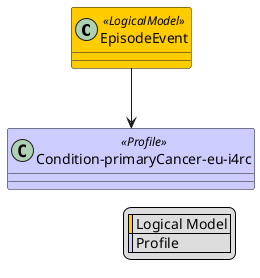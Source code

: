 @startuml
skinparam class {
    BackgroundColor<<LogicalModel>> #FFCC00
    BackgroundColor<<Profile>> #CCCCFF
}
skinparam linetype ortho
legend right
  | <#FFCC00> | Logical Model |
  | <#CCCCFF> | Profile |
endlegend
class "EpisodeEvent" <<LogicalModel>> [[StructureDefinition-EpisodeEvent.html]]
class "Condition-primaryCancer-eu-i4rc" <<Profile>> [[StructureDefinition-Condition-primaryCancer-eu-i4rc.html]]
"EpisodeEvent" --> "Condition-primaryCancer-eu-i4rc"
@enduml